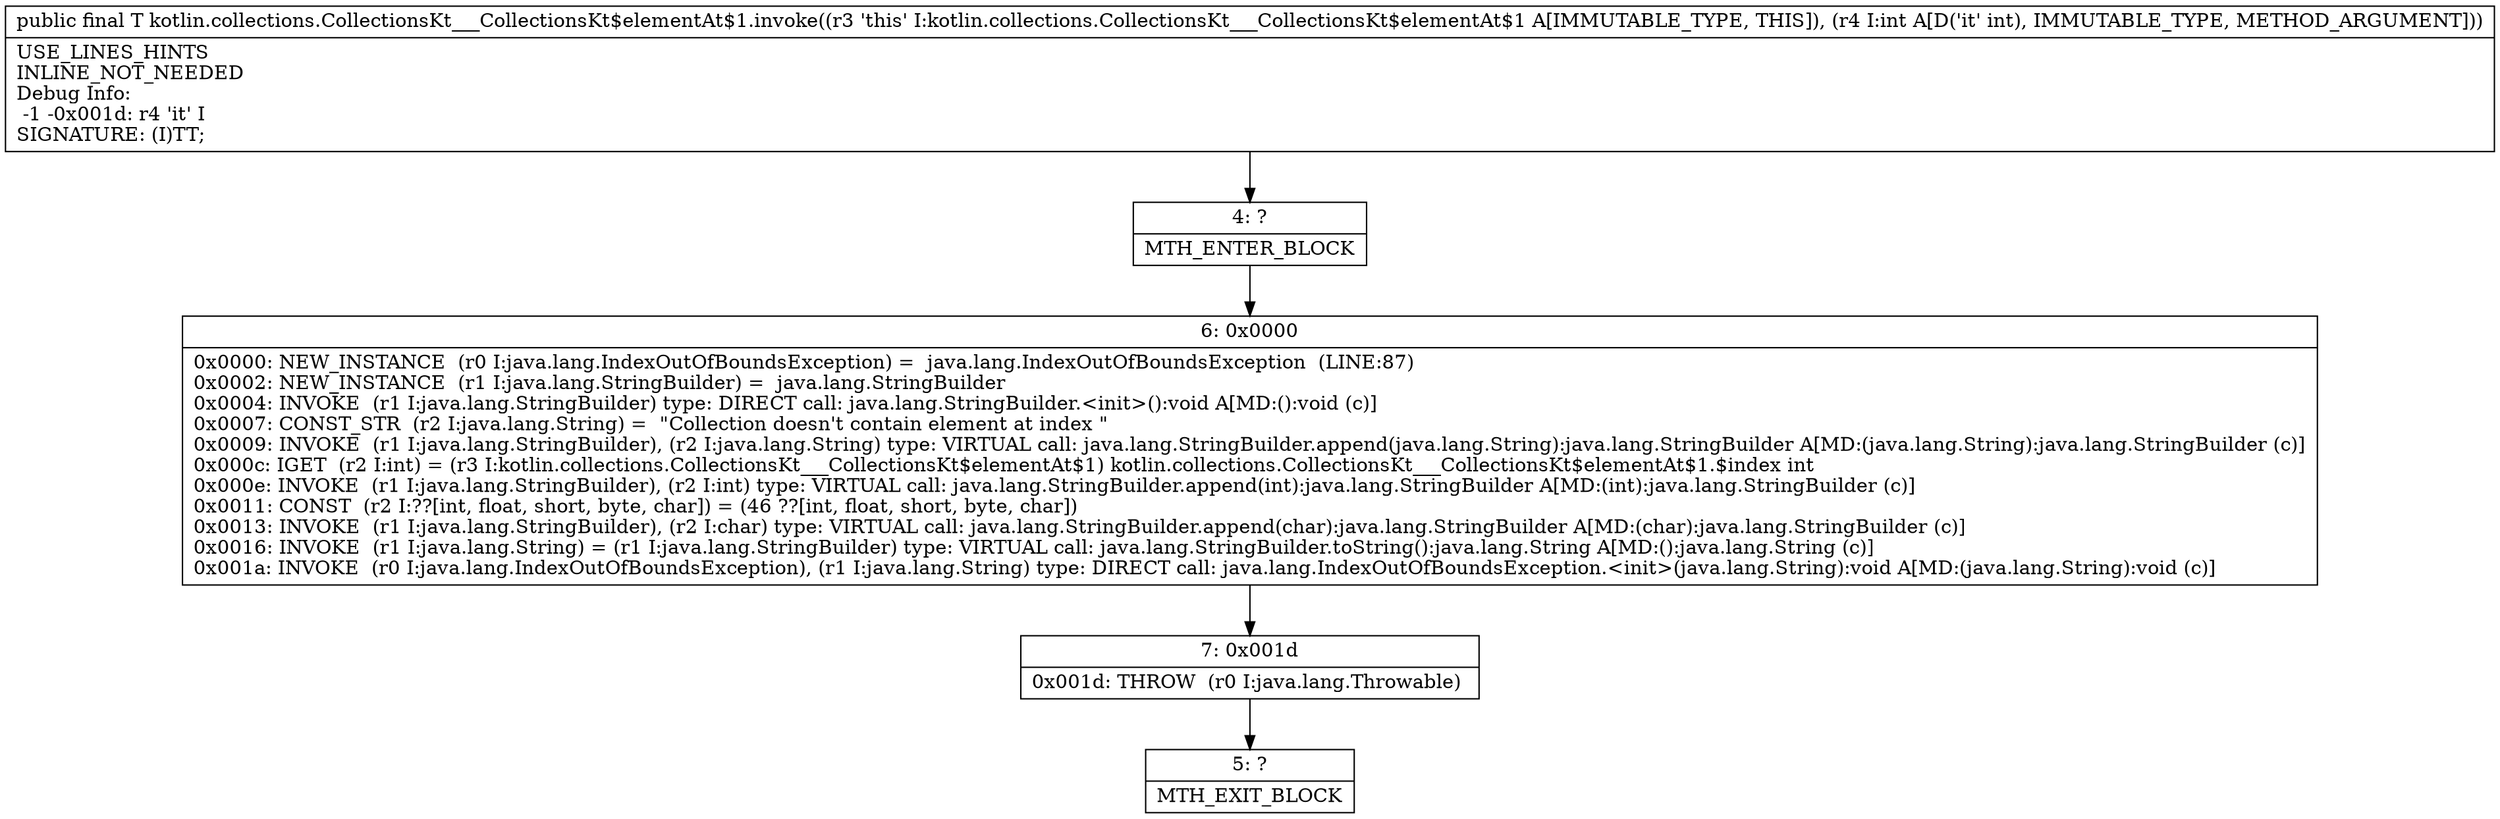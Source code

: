 digraph "CFG forkotlin.collections.CollectionsKt___CollectionsKt$elementAt$1.invoke(I)Ljava\/lang\/Object;" {
Node_4 [shape=record,label="{4\:\ ?|MTH_ENTER_BLOCK\l}"];
Node_6 [shape=record,label="{6\:\ 0x0000|0x0000: NEW_INSTANCE  (r0 I:java.lang.IndexOutOfBoundsException) =  java.lang.IndexOutOfBoundsException  (LINE:87)\l0x0002: NEW_INSTANCE  (r1 I:java.lang.StringBuilder) =  java.lang.StringBuilder \l0x0004: INVOKE  (r1 I:java.lang.StringBuilder) type: DIRECT call: java.lang.StringBuilder.\<init\>():void A[MD:():void (c)]\l0x0007: CONST_STR  (r2 I:java.lang.String) =  \"Collection doesn't contain element at index \" \l0x0009: INVOKE  (r1 I:java.lang.StringBuilder), (r2 I:java.lang.String) type: VIRTUAL call: java.lang.StringBuilder.append(java.lang.String):java.lang.StringBuilder A[MD:(java.lang.String):java.lang.StringBuilder (c)]\l0x000c: IGET  (r2 I:int) = (r3 I:kotlin.collections.CollectionsKt___CollectionsKt$elementAt$1) kotlin.collections.CollectionsKt___CollectionsKt$elementAt$1.$index int \l0x000e: INVOKE  (r1 I:java.lang.StringBuilder), (r2 I:int) type: VIRTUAL call: java.lang.StringBuilder.append(int):java.lang.StringBuilder A[MD:(int):java.lang.StringBuilder (c)]\l0x0011: CONST  (r2 I:??[int, float, short, byte, char]) = (46 ??[int, float, short, byte, char]) \l0x0013: INVOKE  (r1 I:java.lang.StringBuilder), (r2 I:char) type: VIRTUAL call: java.lang.StringBuilder.append(char):java.lang.StringBuilder A[MD:(char):java.lang.StringBuilder (c)]\l0x0016: INVOKE  (r1 I:java.lang.String) = (r1 I:java.lang.StringBuilder) type: VIRTUAL call: java.lang.StringBuilder.toString():java.lang.String A[MD:():java.lang.String (c)]\l0x001a: INVOKE  (r0 I:java.lang.IndexOutOfBoundsException), (r1 I:java.lang.String) type: DIRECT call: java.lang.IndexOutOfBoundsException.\<init\>(java.lang.String):void A[MD:(java.lang.String):void (c)]\l}"];
Node_7 [shape=record,label="{7\:\ 0x001d|0x001d: THROW  (r0 I:java.lang.Throwable) \l}"];
Node_5 [shape=record,label="{5\:\ ?|MTH_EXIT_BLOCK\l}"];
MethodNode[shape=record,label="{public final T kotlin.collections.CollectionsKt___CollectionsKt$elementAt$1.invoke((r3 'this' I:kotlin.collections.CollectionsKt___CollectionsKt$elementAt$1 A[IMMUTABLE_TYPE, THIS]), (r4 I:int A[D('it' int), IMMUTABLE_TYPE, METHOD_ARGUMENT]))  | USE_LINES_HINTS\lINLINE_NOT_NEEDED\lDebug Info:\l  \-1 \-0x001d: r4 'it' I\lSIGNATURE: (I)TT;\l}"];
MethodNode -> Node_4;Node_4 -> Node_6;
Node_6 -> Node_7;
Node_7 -> Node_5;
}

